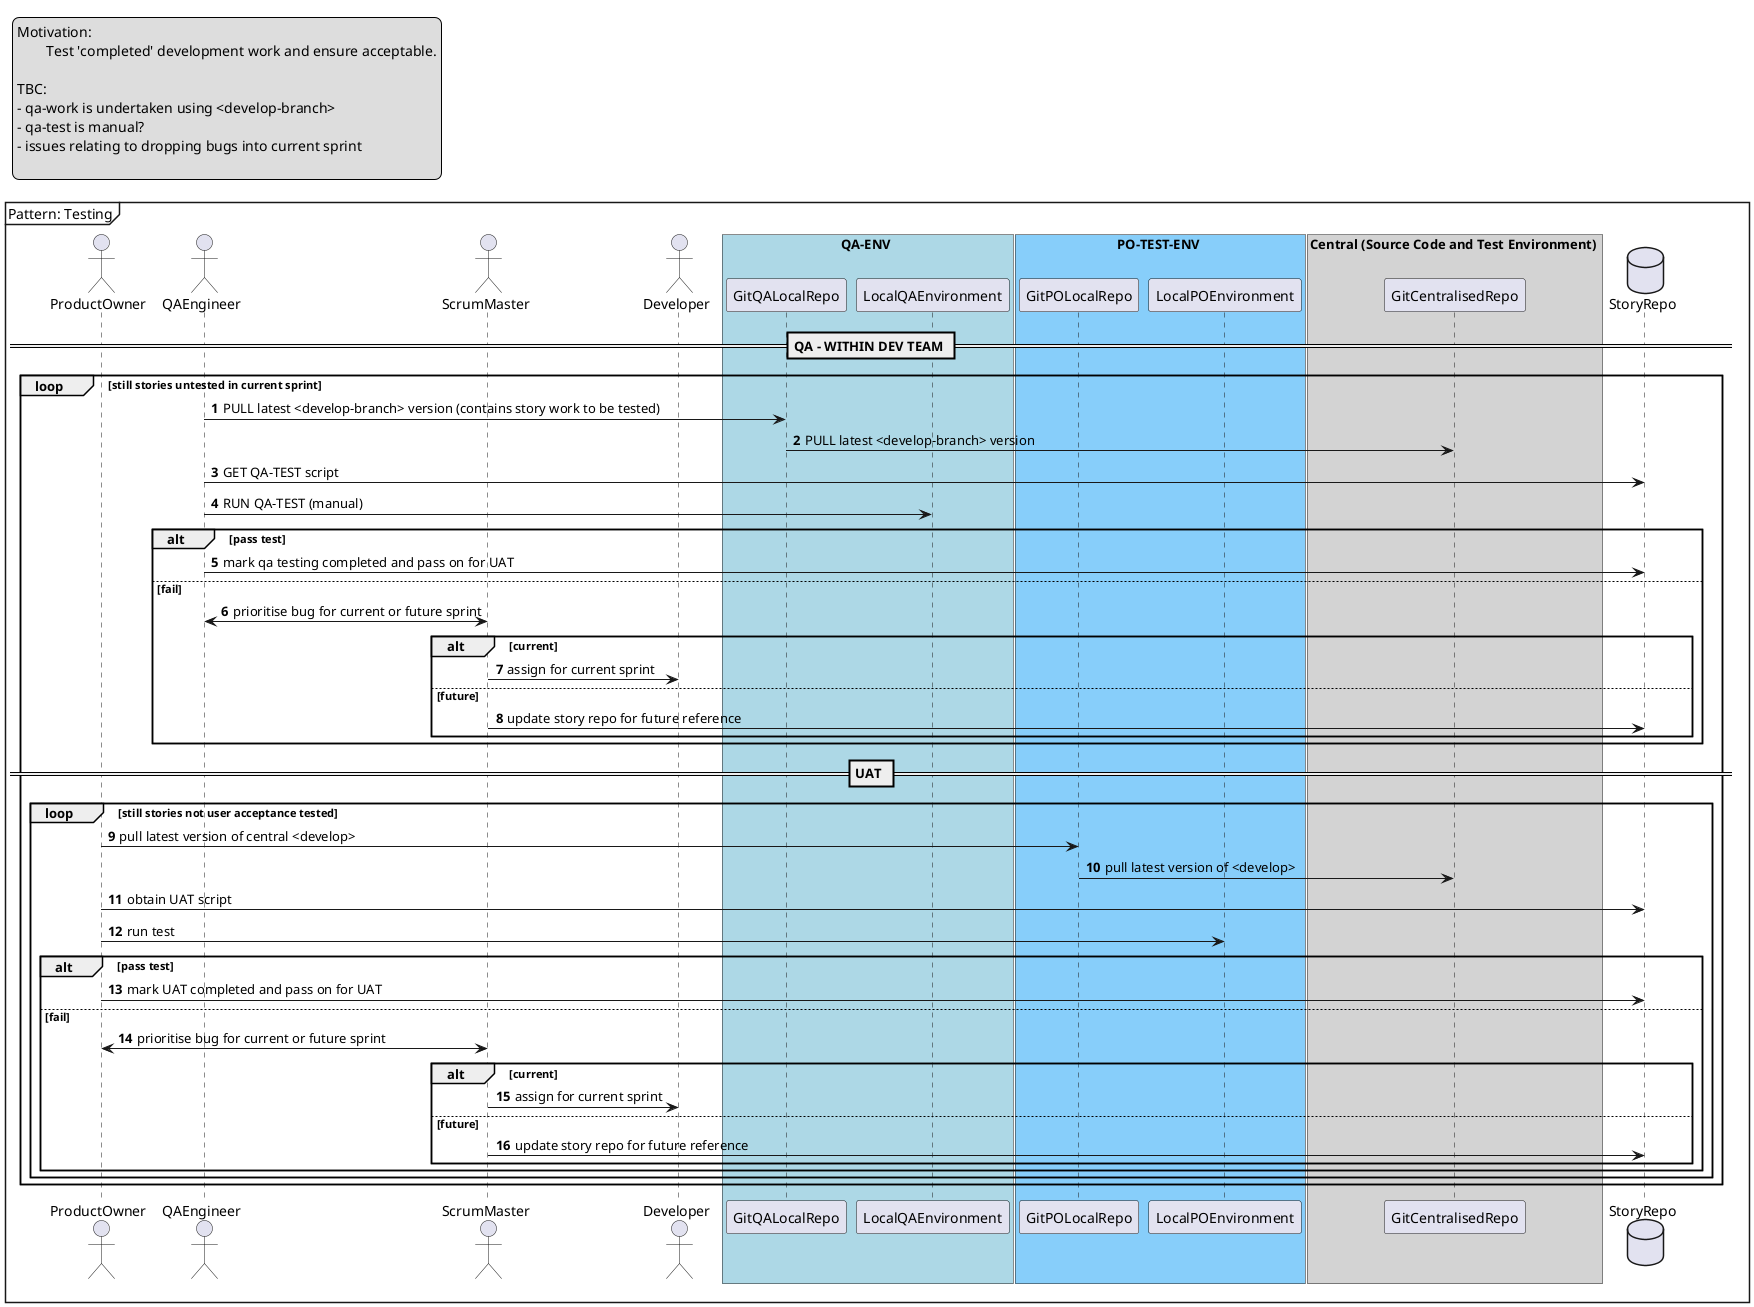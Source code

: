 @startuml seq-qa-uat

skinparam responseMessageBelowArrow true

mainframe Pattern: Testing

legend top left
Motivation: 
	Test 'completed' development work and ensure acceptable.

TBC: 
- qa-work is undertaken using <develop-branch> 
- qa-test is manual?
- issues relating to dropping bugs into current sprint

end legend

actor ProductOwner as po
actor QAEngineer as qa
actor ScrumMaster as sm
actor Developer as dev

box QA-ENV #LightBlue
	participant GitQALocalRepo as gqlr
	participant LocalQAEnvironment as lqe
end box

box PO-TEST-ENV #LightSkyBlue
	participant GitPOLocalRepo as gplr
	participant LocalPOEnvironment as lpe
end box

box Central (Source Code and Test Environment) #LightGray
	participant GitCentralisedRepo as gc
end box

database StoryRepo as sr

autonumber 0.0
autonumber inc A

== QA - WITHIN DEV TEAM ==

autonumber 1
loop still stories untested in current sprint
	qa -> gqlr : PULL latest <develop-branch> version (contains story work to be tested)
	gqlr -> gc : PULL latest <develop-branch> version
	qa -> sr : GET QA-TEST script
	qa -> lqe: RUN QA-TEST (manual)
	
	alt pass test
		qa -> sr: mark qa testing completed and pass on for UAT
	else fail
		sm <-> qa: prioritise bug for current or future sprint
		alt current
			sm -> dev: assign for current sprint
		else future
			sm -> sr: update story repo for future reference
		end
	end

== UAT ==

loop still stories not user acceptance tested
	po -> gplr: pull latest version of central <develop>
	gplr -> gc: pull latest version of <develop>
	po -> sr: obtain UAT script
	po -> lpe: run test
	
	alt pass test
		po -> sr: mark UAT completed and pass on for UAT
	else fail
		sm <-> po: prioritise bug for current or future sprint
		alt current
			sm -> dev: assign for current sprint
		else future
			sm -> sr: update story repo for future reference
		end
	end
end
	
end loop

@enduml

